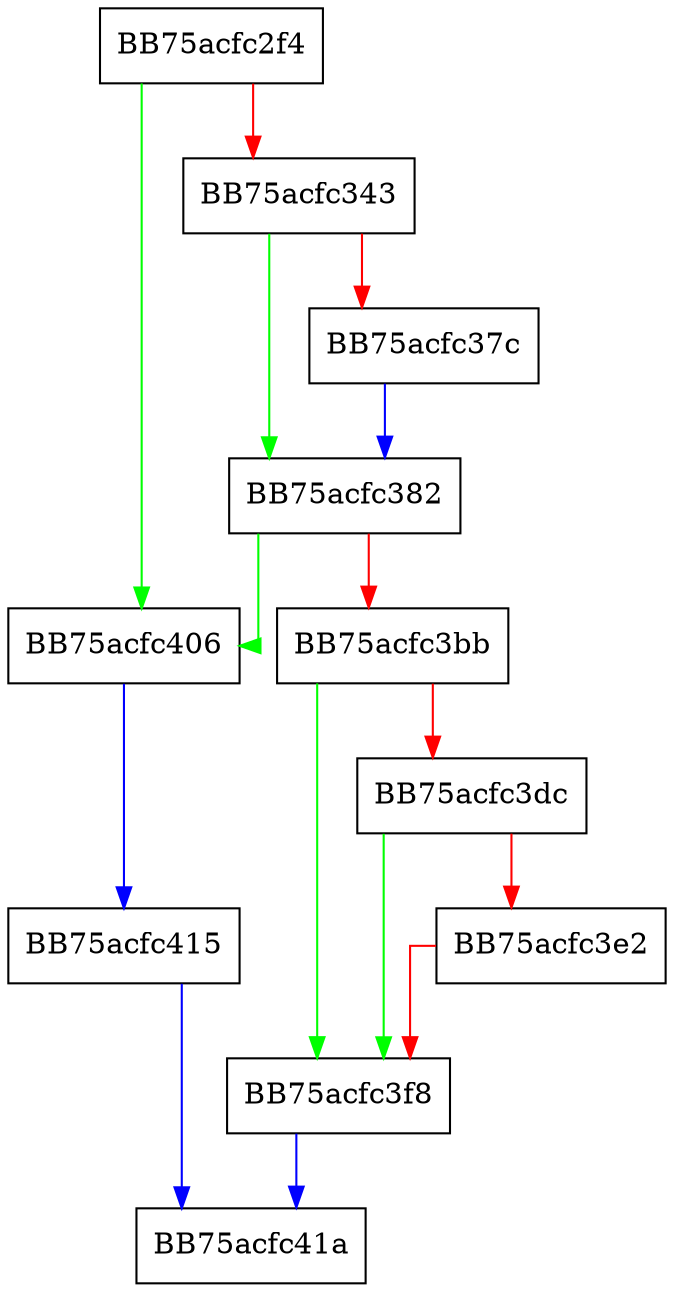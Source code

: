 digraph FindKernelPageDirectory {
  node [shape="box"];
  graph [splines=ortho];
  BB75acfc2f4 -> BB75acfc406 [color="green"];
  BB75acfc2f4 -> BB75acfc343 [color="red"];
  BB75acfc343 -> BB75acfc382 [color="green"];
  BB75acfc343 -> BB75acfc37c [color="red"];
  BB75acfc37c -> BB75acfc382 [color="blue"];
  BB75acfc382 -> BB75acfc406 [color="green"];
  BB75acfc382 -> BB75acfc3bb [color="red"];
  BB75acfc3bb -> BB75acfc3f8 [color="green"];
  BB75acfc3bb -> BB75acfc3dc [color="red"];
  BB75acfc3dc -> BB75acfc3f8 [color="green"];
  BB75acfc3dc -> BB75acfc3e2 [color="red"];
  BB75acfc3e2 -> BB75acfc3f8 [color="red"];
  BB75acfc3f8 -> BB75acfc41a [color="blue"];
  BB75acfc406 -> BB75acfc415 [color="blue"];
  BB75acfc415 -> BB75acfc41a [color="blue"];
}